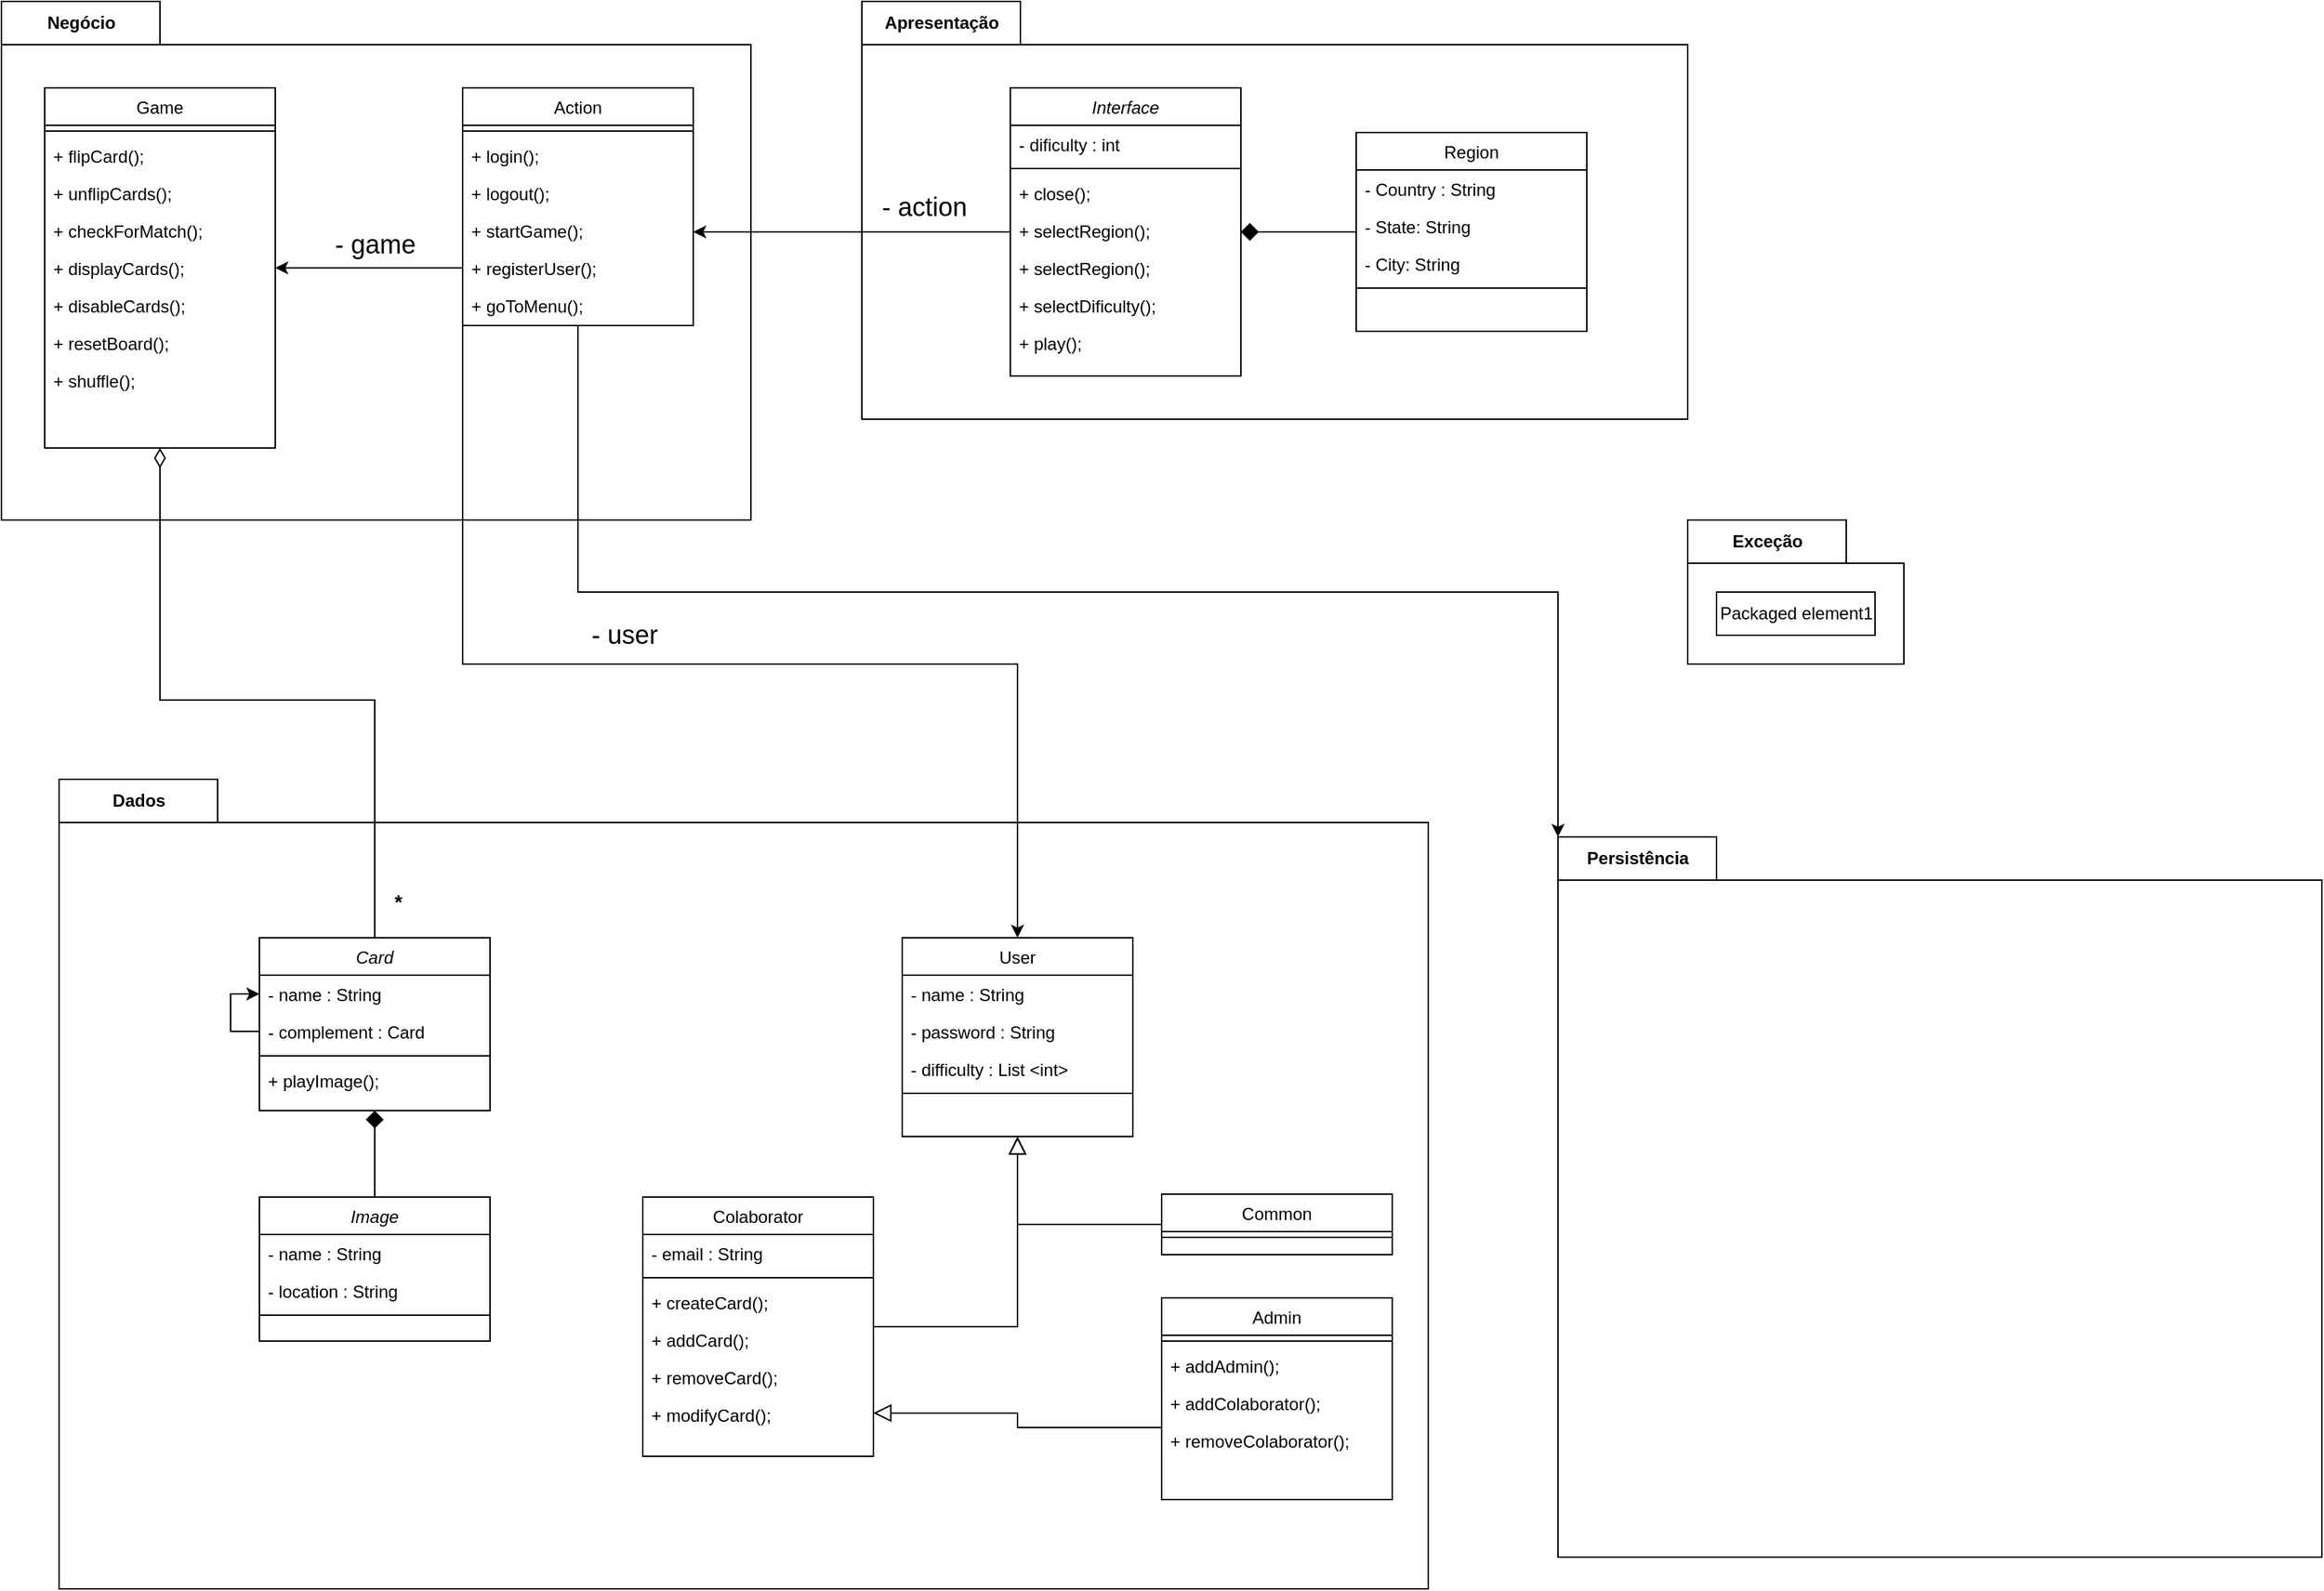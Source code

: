 <mxfile version="20.1.1" type="github">
  <diagram id="C5RBs43oDa-KdzZeNtuy" name="Page-1">
    <mxGraphModel dx="1198" dy="758" grid="1" gridSize="10" guides="1" tooltips="1" connect="1" arrows="1" fold="1" page="1" pageScale="1" pageWidth="827" pageHeight="1169" math="0" shadow="0">
      <root>
        <mxCell id="WIyWlLk6GJQsqaUBKTNV-0" />
        <mxCell id="WIyWlLk6GJQsqaUBKTNV-1" parent="WIyWlLk6GJQsqaUBKTNV-0" />
        <mxCell id="fE1shfOuvL8CjAbd44VH-1" value="Dados" style="shape=folder;fontStyle=1;tabWidth=110;tabHeight=30;tabPosition=left;html=1;boundedLbl=1;labelInHeader=1;container=1;collapsible=0;recursiveResize=0;" vertex="1" parent="WIyWlLk6GJQsqaUBKTNV-1">
          <mxGeometry x="80" y="560" width="950" height="562" as="geometry" />
        </mxCell>
        <mxCell id="lEsxtGKMERjpSD6ecHsr-9" style="edgeStyle=orthogonalEdgeStyle;rounded=0;orthogonalLoop=1;jettySize=auto;html=1;endArrow=block;endFill=0;endSize=10;" parent="fE1shfOuvL8CjAbd44VH-1" source="zkfFHV4jXpPFQw0GAbJ--6" target="lEsxtGKMERjpSD6ecHsr-3" edge="1">
          <mxGeometry relative="1" as="geometry">
            <mxPoint x="665" y="250" as="targetPoint" />
          </mxGeometry>
        </mxCell>
        <mxCell id="zkfFHV4jXpPFQw0GAbJ--6" value="Colaborator" style="swimlane;fontStyle=0;align=center;verticalAlign=top;childLayout=stackLayout;horizontal=1;startSize=26;horizontalStack=0;resizeParent=1;resizeLast=0;collapsible=1;marginBottom=0;rounded=0;shadow=0;strokeWidth=1;" parent="fE1shfOuvL8CjAbd44VH-1" vertex="1">
          <mxGeometry x="405" y="290" width="160" height="180" as="geometry">
            <mxRectangle x="130" y="380" width="160" height="26" as="alternateBounds" />
          </mxGeometry>
        </mxCell>
        <mxCell id="zkfFHV4jXpPFQw0GAbJ--7" value="- email : String" style="text;align=left;verticalAlign=top;spacingLeft=4;spacingRight=4;overflow=hidden;rotatable=0;points=[[0,0.5],[1,0.5]];portConstraint=eastwest;" parent="zkfFHV4jXpPFQw0GAbJ--6" vertex="1">
          <mxGeometry y="26" width="160" height="26" as="geometry" />
        </mxCell>
        <mxCell id="zkfFHV4jXpPFQw0GAbJ--9" value="" style="line;html=1;strokeWidth=1;align=left;verticalAlign=middle;spacingTop=-1;spacingLeft=3;spacingRight=3;rotatable=0;labelPosition=right;points=[];portConstraint=eastwest;" parent="zkfFHV4jXpPFQw0GAbJ--6" vertex="1">
          <mxGeometry y="52" width="160" height="8" as="geometry" />
        </mxCell>
        <mxCell id="zkfFHV4jXpPFQw0GAbJ--10" value="+ createCard();" style="text;align=left;verticalAlign=top;spacingLeft=4;spacingRight=4;overflow=hidden;rotatable=0;points=[[0,0.5],[1,0.5]];portConstraint=eastwest;fontStyle=0" parent="zkfFHV4jXpPFQw0GAbJ--6" vertex="1">
          <mxGeometry y="60" width="160" height="26" as="geometry" />
        </mxCell>
        <mxCell id="lEsxtGKMERjpSD6ecHsr-11" value="+ addCard();" style="text;align=left;verticalAlign=top;spacingLeft=4;spacingRight=4;overflow=hidden;rotatable=0;points=[[0,0.5],[1,0.5]];portConstraint=eastwest;fontStyle=0" parent="zkfFHV4jXpPFQw0GAbJ--6" vertex="1">
          <mxGeometry y="86" width="160" height="26" as="geometry" />
        </mxCell>
        <mxCell id="lEsxtGKMERjpSD6ecHsr-12" value="+ removeCard();" style="text;align=left;verticalAlign=top;spacingLeft=4;spacingRight=4;overflow=hidden;rotatable=0;points=[[0,0.5],[1,0.5]];portConstraint=eastwest;fontStyle=0" parent="zkfFHV4jXpPFQw0GAbJ--6" vertex="1">
          <mxGeometry y="112" width="160" height="26" as="geometry" />
        </mxCell>
        <mxCell id="lEsxtGKMERjpSD6ecHsr-13" value="+ modifyCard();" style="text;align=left;verticalAlign=top;spacingLeft=4;spacingRight=4;overflow=hidden;rotatable=0;points=[[0,0.5],[1,0.5]];portConstraint=eastwest;fontStyle=0" parent="zkfFHV4jXpPFQw0GAbJ--6" vertex="1">
          <mxGeometry y="138" width="160" height="26" as="geometry" />
        </mxCell>
        <mxCell id="lEsxtGKMERjpSD6ecHsr-10" style="edgeStyle=orthogonalEdgeStyle;rounded=0;orthogonalLoop=1;jettySize=auto;html=1;endArrow=block;endFill=0;endSize=10;" parent="fE1shfOuvL8CjAbd44VH-1" source="Iorugwe1lFg4vuqkTPMZ-1" target="lEsxtGKMERjpSD6ecHsr-3" edge="1">
          <mxGeometry relative="1" as="geometry">
            <mxPoint x="665" y="250" as="targetPoint" />
          </mxGeometry>
        </mxCell>
        <mxCell id="Iorugwe1lFg4vuqkTPMZ-1" value="Common" style="swimlane;fontStyle=0;align=center;verticalAlign=top;childLayout=stackLayout;horizontal=1;startSize=26;horizontalStack=0;resizeParent=1;resizeLast=0;collapsible=1;marginBottom=0;rounded=0;shadow=0;strokeWidth=1;" parent="fE1shfOuvL8CjAbd44VH-1" vertex="1">
          <mxGeometry x="765" y="288" width="160" height="42" as="geometry">
            <mxRectangle x="130" y="380" width="160" height="26" as="alternateBounds" />
          </mxGeometry>
        </mxCell>
        <mxCell id="Iorugwe1lFg4vuqkTPMZ-4" value="" style="line;html=1;strokeWidth=1;align=left;verticalAlign=middle;spacingTop=-1;spacingLeft=3;spacingRight=3;rotatable=0;labelPosition=right;points=[];portConstraint=eastwest;" parent="Iorugwe1lFg4vuqkTPMZ-1" vertex="1">
          <mxGeometry y="26" width="160" height="8" as="geometry" />
        </mxCell>
        <mxCell id="lEsxtGKMERjpSD6ecHsr-3" value="User" style="swimlane;fontStyle=0;align=center;verticalAlign=top;childLayout=stackLayout;horizontal=1;startSize=26;horizontalStack=0;resizeParent=1;resizeLast=0;collapsible=1;marginBottom=0;rounded=0;shadow=0;strokeWidth=1;" parent="fE1shfOuvL8CjAbd44VH-1" vertex="1">
          <mxGeometry x="585" y="110" width="160" height="138" as="geometry">
            <mxRectangle x="130" y="380" width="160" height="26" as="alternateBounds" />
          </mxGeometry>
        </mxCell>
        <mxCell id="lEsxtGKMERjpSD6ecHsr-4" value="- name : String" style="text;align=left;verticalAlign=top;spacingLeft=4;spacingRight=4;overflow=hidden;rotatable=0;points=[[0,0.5],[1,0.5]];portConstraint=eastwest;" parent="lEsxtGKMERjpSD6ecHsr-3" vertex="1">
          <mxGeometry y="26" width="160" height="26" as="geometry" />
        </mxCell>
        <mxCell id="lEsxtGKMERjpSD6ecHsr-5" value="- password : String" style="text;align=left;verticalAlign=top;spacingLeft=4;spacingRight=4;overflow=hidden;rotatable=0;points=[[0,0.5],[1,0.5]];portConstraint=eastwest;rounded=0;shadow=0;html=0;" parent="lEsxtGKMERjpSD6ecHsr-3" vertex="1">
          <mxGeometry y="52" width="160" height="26" as="geometry" />
        </mxCell>
        <mxCell id="fE1shfOuvL8CjAbd44VH-29" value="- difficulty : List &lt;int&gt;" style="text;align=left;verticalAlign=top;spacingLeft=4;spacingRight=4;overflow=hidden;rotatable=0;points=[[0,0.5],[1,0.5]];portConstraint=eastwest;rounded=0;shadow=0;html=0;" vertex="1" parent="lEsxtGKMERjpSD6ecHsr-3">
          <mxGeometry y="78" width="160" height="26" as="geometry" />
        </mxCell>
        <mxCell id="lEsxtGKMERjpSD6ecHsr-6" value="" style="line;html=1;strokeWidth=1;align=left;verticalAlign=middle;spacingTop=-1;spacingLeft=3;spacingRight=3;rotatable=0;labelPosition=right;points=[];portConstraint=eastwest;" parent="lEsxtGKMERjpSD6ecHsr-3" vertex="1">
          <mxGeometry y="104" width="160" height="8" as="geometry" />
        </mxCell>
        <mxCell id="lEsxtGKMERjpSD6ecHsr-54" style="edgeStyle=orthogonalEdgeStyle;rounded=0;orthogonalLoop=1;jettySize=auto;html=1;fontSize=14;endArrow=block;endFill=0;endSize=10;" parent="fE1shfOuvL8CjAbd44VH-1" source="lEsxtGKMERjpSD6ecHsr-47" target="zkfFHV4jXpPFQw0GAbJ--6" edge="1">
          <mxGeometry relative="1" as="geometry">
            <Array as="points">
              <mxPoint x="665" y="450" />
              <mxPoint x="665" y="440" />
            </Array>
          </mxGeometry>
        </mxCell>
        <mxCell id="lEsxtGKMERjpSD6ecHsr-47" value="Admin" style="swimlane;fontStyle=0;align=center;verticalAlign=top;childLayout=stackLayout;horizontal=1;startSize=26;horizontalStack=0;resizeParent=1;resizeLast=0;collapsible=1;marginBottom=0;rounded=0;shadow=0;strokeWidth=1;" parent="fE1shfOuvL8CjAbd44VH-1" vertex="1">
          <mxGeometry x="765" y="360" width="160" height="140" as="geometry">
            <mxRectangle x="130" y="380" width="160" height="26" as="alternateBounds" />
          </mxGeometry>
        </mxCell>
        <mxCell id="lEsxtGKMERjpSD6ecHsr-49" value="" style="line;html=1;strokeWidth=1;align=left;verticalAlign=middle;spacingTop=-1;spacingLeft=3;spacingRight=3;rotatable=0;labelPosition=right;points=[];portConstraint=eastwest;" parent="lEsxtGKMERjpSD6ecHsr-47" vertex="1">
          <mxGeometry y="26" width="160" height="8" as="geometry" />
        </mxCell>
        <mxCell id="lEsxtGKMERjpSD6ecHsr-50" value="+ addAdmin();" style="text;align=left;verticalAlign=top;spacingLeft=4;spacingRight=4;overflow=hidden;rotatable=0;points=[[0,0.5],[1,0.5]];portConstraint=eastwest;fontStyle=0" parent="lEsxtGKMERjpSD6ecHsr-47" vertex="1">
          <mxGeometry y="34" width="160" height="26" as="geometry" />
        </mxCell>
        <mxCell id="lEsxtGKMERjpSD6ecHsr-56" value="+ addColaborator();" style="text;align=left;verticalAlign=top;spacingLeft=4;spacingRight=4;overflow=hidden;rotatable=0;points=[[0,0.5],[1,0.5]];portConstraint=eastwest;fontStyle=0" parent="lEsxtGKMERjpSD6ecHsr-47" vertex="1">
          <mxGeometry y="60" width="160" height="26" as="geometry" />
        </mxCell>
        <mxCell id="lEsxtGKMERjpSD6ecHsr-55" value="+ removeColaborator();" style="text;align=left;verticalAlign=top;spacingLeft=4;spacingRight=4;overflow=hidden;rotatable=0;points=[[0,0.5],[1,0.5]];portConstraint=eastwest;fontStyle=0" parent="lEsxtGKMERjpSD6ecHsr-47" vertex="1">
          <mxGeometry y="86" width="160" height="26" as="geometry" />
        </mxCell>
        <mxCell id="zkfFHV4jXpPFQw0GAbJ--0" value="Card" style="swimlane;fontStyle=2;align=center;verticalAlign=top;childLayout=stackLayout;horizontal=1;startSize=26;horizontalStack=0;resizeParent=1;resizeLast=0;collapsible=1;marginBottom=0;rounded=0;shadow=0;strokeWidth=1;" parent="fE1shfOuvL8CjAbd44VH-1" vertex="1">
          <mxGeometry x="139" y="110" width="160" height="120" as="geometry">
            <mxRectangle x="230" y="140" width="160" height="26" as="alternateBounds" />
          </mxGeometry>
        </mxCell>
        <mxCell id="zkfFHV4jXpPFQw0GAbJ--1" value="- name : String" style="text;align=left;verticalAlign=top;spacingLeft=4;spacingRight=4;overflow=hidden;rotatable=0;points=[[0,0.5],[1,0.5]];portConstraint=eastwest;" parent="zkfFHV4jXpPFQw0GAbJ--0" vertex="1">
          <mxGeometry y="26" width="160" height="26" as="geometry" />
        </mxCell>
        <mxCell id="Iorugwe1lFg4vuqkTPMZ-9" style="edgeStyle=orthogonalEdgeStyle;rounded=0;orthogonalLoop=1;jettySize=auto;html=1;entryX=0;entryY=0.5;entryDx=0;entryDy=0;" parent="zkfFHV4jXpPFQw0GAbJ--0" source="zkfFHV4jXpPFQw0GAbJ--3" target="zkfFHV4jXpPFQw0GAbJ--1" edge="1">
          <mxGeometry relative="1" as="geometry" />
        </mxCell>
        <mxCell id="zkfFHV4jXpPFQw0GAbJ--3" value="- complement : Card" style="text;align=left;verticalAlign=top;spacingLeft=4;spacingRight=4;overflow=hidden;rotatable=0;points=[[0,0.5],[1,0.5]];portConstraint=eastwest;rounded=0;shadow=0;html=0;" parent="zkfFHV4jXpPFQw0GAbJ--0" vertex="1">
          <mxGeometry y="52" width="160" height="26" as="geometry" />
        </mxCell>
        <mxCell id="zkfFHV4jXpPFQw0GAbJ--4" value="" style="line;html=1;strokeWidth=1;align=left;verticalAlign=middle;spacingTop=-1;spacingLeft=3;spacingRight=3;rotatable=0;labelPosition=right;points=[];portConstraint=eastwest;" parent="zkfFHV4jXpPFQw0GAbJ--0" vertex="1">
          <mxGeometry y="78" width="160" height="8" as="geometry" />
        </mxCell>
        <mxCell id="Iorugwe1lFg4vuqkTPMZ-10" value="+ playImage();" style="text;align=left;verticalAlign=top;spacingLeft=4;spacingRight=4;overflow=hidden;rotatable=0;points=[[0,0.5],[1,0.5]];portConstraint=eastwest;rounded=0;shadow=0;html=0;" parent="zkfFHV4jXpPFQw0GAbJ--0" vertex="1">
          <mxGeometry y="86" width="160" height="26" as="geometry" />
        </mxCell>
        <mxCell id="lEsxtGKMERjpSD6ecHsr-15" value="&lt;font style=&quot;font-size: 14px;&quot;&gt;&lt;b&gt;*&lt;/b&gt;&lt;/font&gt;" style="text;html=1;align=center;verticalAlign=middle;resizable=0;points=[];autosize=1;strokeColor=none;fillColor=none;fontStyle=1" parent="fE1shfOuvL8CjAbd44VH-1" vertex="1">
          <mxGeometry x="220" y="70" width="30" height="30" as="geometry" />
        </mxCell>
        <mxCell id="lEsxtGKMERjpSD6ecHsr-23" style="edgeStyle=orthogonalEdgeStyle;rounded=0;orthogonalLoop=1;jettySize=auto;html=1;fontSize=14;endArrow=diamond;endFill=1;endSize=10;" parent="fE1shfOuvL8CjAbd44VH-1" source="lEsxtGKMERjpSD6ecHsr-16" target="zkfFHV4jXpPFQw0GAbJ--0" edge="1">
          <mxGeometry relative="1" as="geometry" />
        </mxCell>
        <mxCell id="lEsxtGKMERjpSD6ecHsr-16" value="Image" style="swimlane;fontStyle=2;align=center;verticalAlign=top;childLayout=stackLayout;horizontal=1;startSize=26;horizontalStack=0;resizeParent=1;resizeLast=0;collapsible=1;marginBottom=0;rounded=0;shadow=0;strokeWidth=1;" parent="fE1shfOuvL8CjAbd44VH-1" vertex="1">
          <mxGeometry x="139" y="290" width="160" height="100" as="geometry">
            <mxRectangle x="230" y="140" width="160" height="26" as="alternateBounds" />
          </mxGeometry>
        </mxCell>
        <mxCell id="lEsxtGKMERjpSD6ecHsr-17" value="- name : String" style="text;align=left;verticalAlign=top;spacingLeft=4;spacingRight=4;overflow=hidden;rotatable=0;points=[[0,0.5],[1,0.5]];portConstraint=eastwest;" parent="lEsxtGKMERjpSD6ecHsr-16" vertex="1">
          <mxGeometry y="26" width="160" height="26" as="geometry" />
        </mxCell>
        <mxCell id="lEsxtGKMERjpSD6ecHsr-18" value="- location : String" style="text;align=left;verticalAlign=top;spacingLeft=4;spacingRight=4;overflow=hidden;rotatable=0;points=[[0,0.5],[1,0.5]];portConstraint=eastwest;rounded=0;shadow=0;html=0;" parent="lEsxtGKMERjpSD6ecHsr-16" vertex="1">
          <mxGeometry y="52" width="160" height="26" as="geometry" />
        </mxCell>
        <mxCell id="lEsxtGKMERjpSD6ecHsr-21" value="" style="line;html=1;strokeWidth=1;align=left;verticalAlign=middle;spacingTop=-1;spacingLeft=3;spacingRight=3;rotatable=0;labelPosition=right;points=[];portConstraint=eastwest;" parent="lEsxtGKMERjpSD6ecHsr-16" vertex="1">
          <mxGeometry y="78" width="160" height="8" as="geometry" />
        </mxCell>
        <mxCell id="fE1shfOuvL8CjAbd44VH-3" value="Negócio" style="shape=folder;fontStyle=1;tabWidth=110;tabHeight=30;tabPosition=left;html=1;boundedLbl=1;labelInHeader=1;container=1;collapsible=0;recursiveResize=0;" vertex="1" parent="WIyWlLk6GJQsqaUBKTNV-1">
          <mxGeometry x="40" y="20" width="520" height="360" as="geometry" />
        </mxCell>
        <mxCell id="zkfFHV4jXpPFQw0GAbJ--17" value="Game" style="swimlane;fontStyle=0;align=center;verticalAlign=top;childLayout=stackLayout;horizontal=1;startSize=26;horizontalStack=0;resizeParent=1;resizeLast=0;collapsible=1;marginBottom=0;rounded=0;shadow=0;strokeWidth=1;" parent="fE1shfOuvL8CjAbd44VH-3" vertex="1">
          <mxGeometry x="30" y="60" width="160" height="250" as="geometry">
            <mxRectangle x="550" y="140" width="160" height="26" as="alternateBounds" />
          </mxGeometry>
        </mxCell>
        <mxCell id="zkfFHV4jXpPFQw0GAbJ--23" value="" style="line;html=1;strokeWidth=1;align=left;verticalAlign=middle;spacingTop=-1;spacingLeft=3;spacingRight=3;rotatable=0;labelPosition=right;points=[];portConstraint=eastwest;" parent="zkfFHV4jXpPFQw0GAbJ--17" vertex="1">
          <mxGeometry y="26" width="160" height="8" as="geometry" />
        </mxCell>
        <mxCell id="zkfFHV4jXpPFQw0GAbJ--24" value="+ flipCard();" style="text;align=left;verticalAlign=top;spacingLeft=4;spacingRight=4;overflow=hidden;rotatable=0;points=[[0,0.5],[1,0.5]];portConstraint=eastwest;" parent="zkfFHV4jXpPFQw0GAbJ--17" vertex="1">
          <mxGeometry y="34" width="160" height="26" as="geometry" />
        </mxCell>
        <mxCell id="lEsxtGKMERjpSD6ecHsr-0" value="+ unflipCards();" style="text;align=left;verticalAlign=top;spacingLeft=4;spacingRight=4;overflow=hidden;rotatable=0;points=[[0,0.5],[1,0.5]];portConstraint=eastwest;" parent="zkfFHV4jXpPFQw0GAbJ--17" vertex="1">
          <mxGeometry y="60" width="160" height="26" as="geometry" />
        </mxCell>
        <mxCell id="zkfFHV4jXpPFQw0GAbJ--25" value="+ checkForMatch();" style="text;align=left;verticalAlign=top;spacingLeft=4;spacingRight=4;overflow=hidden;rotatable=0;points=[[0,0.5],[1,0.5]];portConstraint=eastwest;" parent="zkfFHV4jXpPFQw0GAbJ--17" vertex="1">
          <mxGeometry y="86" width="160" height="26" as="geometry" />
        </mxCell>
        <mxCell id="Iorugwe1lFg4vuqkTPMZ-11" value="+ displayCards();" style="text;align=left;verticalAlign=top;spacingLeft=4;spacingRight=4;overflow=hidden;rotatable=0;points=[[0,0.5],[1,0.5]];portConstraint=eastwest;" parent="zkfFHV4jXpPFQw0GAbJ--17" vertex="1">
          <mxGeometry y="112" width="160" height="26" as="geometry" />
        </mxCell>
        <mxCell id="Iorugwe1lFg4vuqkTPMZ-12" value="+ disableCards();" style="text;align=left;verticalAlign=top;spacingLeft=4;spacingRight=4;overflow=hidden;rotatable=0;points=[[0,0.5],[1,0.5]];portConstraint=eastwest;" parent="zkfFHV4jXpPFQw0GAbJ--17" vertex="1">
          <mxGeometry y="138" width="160" height="26" as="geometry" />
        </mxCell>
        <mxCell id="lEsxtGKMERjpSD6ecHsr-2" value="+ resetBoard();" style="text;align=left;verticalAlign=top;spacingLeft=4;spacingRight=4;overflow=hidden;rotatable=0;points=[[0,0.5],[1,0.5]];portConstraint=eastwest;" parent="zkfFHV4jXpPFQw0GAbJ--17" vertex="1">
          <mxGeometry y="164" width="160" height="26" as="geometry" />
        </mxCell>
        <mxCell id="lEsxtGKMERjpSD6ecHsr-1" value="+ shuffle();" style="text;align=left;verticalAlign=top;spacingLeft=4;spacingRight=4;overflow=hidden;rotatable=0;points=[[0,0.5],[1,0.5]];portConstraint=eastwest;" parent="zkfFHV4jXpPFQw0GAbJ--17" vertex="1">
          <mxGeometry y="190" width="160" height="26" as="geometry" />
        </mxCell>
        <mxCell id="fE1shfOuvL8CjAbd44VH-26" style="edgeStyle=orthogonalEdgeStyle;rounded=0;orthogonalLoop=1;jettySize=auto;html=1;" edge="1" parent="fE1shfOuvL8CjAbd44VH-3" source="fE1shfOuvL8CjAbd44VH-12" target="zkfFHV4jXpPFQw0GAbJ--17">
          <mxGeometry relative="1" as="geometry">
            <Array as="points">
              <mxPoint x="230" y="185" />
              <mxPoint x="230" y="185" />
            </Array>
          </mxGeometry>
        </mxCell>
        <mxCell id="fE1shfOuvL8CjAbd44VH-33" value="- game" style="edgeLabel;html=1;align=center;verticalAlign=middle;resizable=0;points=[];fontSize=18;" vertex="1" connectable="0" parent="fE1shfOuvL8CjAbd44VH-26">
          <mxGeometry x="-0.671" y="-2" relative="1" as="geometry">
            <mxPoint x="-40" y="-14" as="offset" />
          </mxGeometry>
        </mxCell>
        <mxCell id="fE1shfOuvL8CjAbd44VH-12" value="Action" style="swimlane;fontStyle=0;align=center;verticalAlign=top;childLayout=stackLayout;horizontal=1;startSize=26;horizontalStack=0;resizeParent=1;resizeLast=0;collapsible=1;marginBottom=0;rounded=0;shadow=0;strokeWidth=1;" vertex="1" parent="fE1shfOuvL8CjAbd44VH-3">
          <mxGeometry x="320" y="60" width="160" height="165" as="geometry">
            <mxRectangle x="550" y="140" width="160" height="26" as="alternateBounds" />
          </mxGeometry>
        </mxCell>
        <mxCell id="fE1shfOuvL8CjAbd44VH-13" value="" style="line;html=1;strokeWidth=1;align=left;verticalAlign=middle;spacingTop=-1;spacingLeft=3;spacingRight=3;rotatable=0;labelPosition=right;points=[];portConstraint=eastwest;" vertex="1" parent="fE1shfOuvL8CjAbd44VH-12">
          <mxGeometry y="26" width="160" height="8" as="geometry" />
        </mxCell>
        <mxCell id="fE1shfOuvL8CjAbd44VH-14" value="+ login();" style="text;align=left;verticalAlign=top;spacingLeft=4;spacingRight=4;overflow=hidden;rotatable=0;points=[[0,0.5],[1,0.5]];portConstraint=eastwest;" vertex="1" parent="fE1shfOuvL8CjAbd44VH-12">
          <mxGeometry y="34" width="160" height="26" as="geometry" />
        </mxCell>
        <mxCell id="fE1shfOuvL8CjAbd44VH-15" value="+ logout();" style="text;align=left;verticalAlign=top;spacingLeft=4;spacingRight=4;overflow=hidden;rotatable=0;points=[[0,0.5],[1,0.5]];portConstraint=eastwest;" vertex="1" parent="fE1shfOuvL8CjAbd44VH-12">
          <mxGeometry y="60" width="160" height="26" as="geometry" />
        </mxCell>
        <mxCell id="fE1shfOuvL8CjAbd44VH-25" value="+ startGame();" style="text;align=left;verticalAlign=top;spacingLeft=4;spacingRight=4;overflow=hidden;rotatable=0;points=[[0,0.5],[1,0.5]];portConstraint=eastwest;" vertex="1" parent="fE1shfOuvL8CjAbd44VH-12">
          <mxGeometry y="86" width="160" height="26" as="geometry" />
        </mxCell>
        <mxCell id="fE1shfOuvL8CjAbd44VH-27" value="+ registerUser();" style="text;align=left;verticalAlign=top;spacingLeft=4;spacingRight=4;overflow=hidden;rotatable=0;points=[[0,0.5],[1,0.5]];portConstraint=eastwest;" vertex="1" parent="fE1shfOuvL8CjAbd44VH-12">
          <mxGeometry y="112" width="160" height="26" as="geometry" />
        </mxCell>
        <mxCell id="fE1shfOuvL8CjAbd44VH-28" value="+ goToMenu();" style="text;align=left;verticalAlign=top;spacingLeft=4;spacingRight=4;overflow=hidden;rotatable=0;points=[[0,0.5],[1,0.5]];portConstraint=eastwest;" vertex="1" parent="fE1shfOuvL8CjAbd44VH-12">
          <mxGeometry y="138" width="160" height="26" as="geometry" />
        </mxCell>
        <mxCell id="fE1shfOuvL8CjAbd44VH-5" value="Apresentação" style="shape=folder;fontStyle=1;tabWidth=110;tabHeight=30;tabPosition=left;html=1;boundedLbl=1;labelInHeader=1;container=1;collapsible=0;recursiveResize=0;" vertex="1" parent="WIyWlLk6GJQsqaUBKTNV-1">
          <mxGeometry x="637" y="20" width="573" height="290" as="geometry" />
        </mxCell>
        <mxCell id="lEsxtGKMERjpSD6ecHsr-24" value="Interface" style="swimlane;fontStyle=2;align=center;verticalAlign=top;childLayout=stackLayout;horizontal=1;startSize=26;horizontalStack=0;resizeParent=1;resizeLast=0;collapsible=1;marginBottom=0;rounded=0;shadow=0;strokeWidth=1;" parent="fE1shfOuvL8CjAbd44VH-5" vertex="1">
          <mxGeometry x="103" y="60" width="160" height="200" as="geometry">
            <mxRectangle x="550" y="140" width="160" height="26" as="alternateBounds" />
          </mxGeometry>
        </mxCell>
        <mxCell id="lEsxtGKMERjpSD6ecHsr-25" value="- dificulty : int" style="text;align=left;verticalAlign=top;spacingLeft=4;spacingRight=4;overflow=hidden;rotatable=0;points=[[0,0.5],[1,0.5]];portConstraint=eastwest;" parent="lEsxtGKMERjpSD6ecHsr-24" vertex="1">
          <mxGeometry y="26" width="160" height="26" as="geometry" />
        </mxCell>
        <mxCell id="lEsxtGKMERjpSD6ecHsr-26" value="" style="line;html=1;strokeWidth=1;align=left;verticalAlign=middle;spacingTop=-1;spacingLeft=3;spacingRight=3;rotatable=0;labelPosition=right;points=[];portConstraint=eastwest;" parent="lEsxtGKMERjpSD6ecHsr-24" vertex="1">
          <mxGeometry y="52" width="160" height="8" as="geometry" />
        </mxCell>
        <mxCell id="lEsxtGKMERjpSD6ecHsr-27" value="+ close();" style="text;align=left;verticalAlign=top;spacingLeft=4;spacingRight=4;overflow=hidden;rotatable=0;points=[[0,0.5],[1,0.5]];portConstraint=eastwest;" parent="lEsxtGKMERjpSD6ecHsr-24" vertex="1">
          <mxGeometry y="60" width="160" height="26" as="geometry" />
        </mxCell>
        <mxCell id="lEsxtGKMERjpSD6ecHsr-34" value="+ selectRegion();" style="text;align=left;verticalAlign=top;spacingLeft=4;spacingRight=4;overflow=hidden;rotatable=0;points=[[0,0.5],[1,0.5]];portConstraint=eastwest;" parent="lEsxtGKMERjpSD6ecHsr-24" vertex="1">
          <mxGeometry y="86" width="160" height="26" as="geometry" />
        </mxCell>
        <mxCell id="lEsxtGKMERjpSD6ecHsr-35" value="+ selectRegion();" style="text;align=left;verticalAlign=top;spacingLeft=4;spacingRight=4;overflow=hidden;rotatable=0;points=[[0,0.5],[1,0.5]];portConstraint=eastwest;" parent="lEsxtGKMERjpSD6ecHsr-24" vertex="1">
          <mxGeometry y="112" width="160" height="26" as="geometry" />
        </mxCell>
        <mxCell id="lEsxtGKMERjpSD6ecHsr-36" value="+ selectDificulty();" style="text;align=left;verticalAlign=top;spacingLeft=4;spacingRight=4;overflow=hidden;rotatable=0;points=[[0,0.5],[1,0.5]];portConstraint=eastwest;" parent="lEsxtGKMERjpSD6ecHsr-24" vertex="1">
          <mxGeometry y="138" width="160" height="26" as="geometry" />
        </mxCell>
        <mxCell id="lEsxtGKMERjpSD6ecHsr-38" value="+ play();" style="text;align=left;verticalAlign=top;spacingLeft=4;spacingRight=4;overflow=hidden;rotatable=0;points=[[0,0.5],[1,0.5]];portConstraint=eastwest;" parent="lEsxtGKMERjpSD6ecHsr-24" vertex="1">
          <mxGeometry y="164" width="160" height="26" as="geometry" />
        </mxCell>
        <mxCell id="lEsxtGKMERjpSD6ecHsr-46" style="edgeStyle=orthogonalEdgeStyle;rounded=0;orthogonalLoop=1;jettySize=auto;html=1;fontSize=14;endArrow=diamond;endFill=1;endSize=10;" parent="fE1shfOuvL8CjAbd44VH-5" source="lEsxtGKMERjpSD6ecHsr-39" target="lEsxtGKMERjpSD6ecHsr-24" edge="1">
          <mxGeometry relative="1" as="geometry" />
        </mxCell>
        <mxCell id="lEsxtGKMERjpSD6ecHsr-39" value="Region" style="swimlane;fontStyle=0;align=center;verticalAlign=top;childLayout=stackLayout;horizontal=1;startSize=26;horizontalStack=0;resizeParent=1;resizeLast=0;collapsible=1;marginBottom=0;rounded=0;shadow=0;strokeWidth=1;" parent="fE1shfOuvL8CjAbd44VH-5" vertex="1">
          <mxGeometry x="343" y="91" width="160" height="138" as="geometry">
            <mxRectangle x="230" y="140" width="160" height="26" as="alternateBounds" />
          </mxGeometry>
        </mxCell>
        <mxCell id="lEsxtGKMERjpSD6ecHsr-40" value="- Country : String" style="text;align=left;verticalAlign=top;spacingLeft=4;spacingRight=4;overflow=hidden;rotatable=0;points=[[0,0.5],[1,0.5]];portConstraint=eastwest;" parent="lEsxtGKMERjpSD6ecHsr-39" vertex="1">
          <mxGeometry y="26" width="160" height="26" as="geometry" />
        </mxCell>
        <mxCell id="lEsxtGKMERjpSD6ecHsr-42" value="- State: String" style="text;align=left;verticalAlign=top;spacingLeft=4;spacingRight=4;overflow=hidden;rotatable=0;points=[[0,0.5],[1,0.5]];portConstraint=eastwest;rounded=0;shadow=0;html=0;" parent="lEsxtGKMERjpSD6ecHsr-39" vertex="1">
          <mxGeometry y="52" width="160" height="26" as="geometry" />
        </mxCell>
        <mxCell id="lEsxtGKMERjpSD6ecHsr-45" value="- City: String" style="text;align=left;verticalAlign=top;spacingLeft=4;spacingRight=4;overflow=hidden;rotatable=0;points=[[0,0.5],[1,0.5]];portConstraint=eastwest;rounded=0;shadow=0;html=0;" parent="lEsxtGKMERjpSD6ecHsr-39" vertex="1">
          <mxGeometry y="78" width="160" height="26" as="geometry" />
        </mxCell>
        <mxCell id="lEsxtGKMERjpSD6ecHsr-43" value="" style="line;html=1;strokeWidth=1;align=left;verticalAlign=middle;spacingTop=-1;spacingLeft=3;spacingRight=3;rotatable=0;labelPosition=right;points=[];portConstraint=eastwest;" parent="lEsxtGKMERjpSD6ecHsr-39" vertex="1">
          <mxGeometry y="104" width="160" height="8" as="geometry" />
        </mxCell>
        <mxCell id="fE1shfOuvL8CjAbd44VH-7" value="Persistência" style="shape=folder;fontStyle=1;tabWidth=110;tabHeight=30;tabPosition=left;html=1;boundedLbl=1;labelInHeader=1;container=1;collapsible=0;recursiveResize=0;" vertex="1" parent="WIyWlLk6GJQsqaUBKTNV-1">
          <mxGeometry x="1120" y="600" width="530" height="500" as="geometry" />
        </mxCell>
        <mxCell id="fE1shfOuvL8CjAbd44VH-9" value="Exceção" style="shape=folder;fontStyle=1;tabWidth=110;tabHeight=30;tabPosition=left;html=1;boundedLbl=1;labelInHeader=1;container=1;collapsible=0;recursiveResize=0;" vertex="1" parent="WIyWlLk6GJQsqaUBKTNV-1">
          <mxGeometry x="1210" y="380" width="150" height="100" as="geometry" />
        </mxCell>
        <mxCell id="fE1shfOuvL8CjAbd44VH-10" value="Packaged element1" style="html=1;" vertex="1" parent="fE1shfOuvL8CjAbd44VH-9">
          <mxGeometry width="110" height="30" relative="1" as="geometry">
            <mxPoint x="20" y="50" as="offset" />
          </mxGeometry>
        </mxCell>
        <mxCell id="lEsxtGKMERjpSD6ecHsr-14" style="edgeStyle=orthogonalEdgeStyle;rounded=0;orthogonalLoop=1;jettySize=auto;html=1;endArrow=diamondThin;endFill=0;endSize=11;" parent="WIyWlLk6GJQsqaUBKTNV-1" target="zkfFHV4jXpPFQw0GAbJ--17" edge="1" source="zkfFHV4jXpPFQw0GAbJ--0">
          <mxGeometry relative="1" as="geometry">
            <mxPoint x="200" y="105.034" as="sourcePoint" />
          </mxGeometry>
        </mxCell>
        <mxCell id="fE1shfOuvL8CjAbd44VH-24" style="edgeStyle=orthogonalEdgeStyle;rounded=0;orthogonalLoop=1;jettySize=auto;html=1;" edge="1" parent="WIyWlLk6GJQsqaUBKTNV-1" source="fE1shfOuvL8CjAbd44VH-12" target="lEsxtGKMERjpSD6ecHsr-3">
          <mxGeometry relative="1" as="geometry">
            <Array as="points">
              <mxPoint x="360" y="480" />
              <mxPoint x="745" y="480" />
            </Array>
          </mxGeometry>
        </mxCell>
        <mxCell id="fE1shfOuvL8CjAbd44VH-32" value="&lt;font style=&quot;font-size: 18px;&quot;&gt;- user&lt;br&gt;&lt;/font&gt;" style="edgeLabel;html=1;align=center;verticalAlign=middle;resizable=0;points=[];" vertex="1" connectable="0" parent="fE1shfOuvL8CjAbd44VH-24">
          <mxGeometry x="-0.144" y="1" relative="1" as="geometry">
            <mxPoint y="-19" as="offset" />
          </mxGeometry>
        </mxCell>
        <mxCell id="fE1shfOuvL8CjAbd44VH-30" style="edgeStyle=orthogonalEdgeStyle;rounded=0;orthogonalLoop=1;jettySize=auto;html=1;" edge="1" parent="WIyWlLk6GJQsqaUBKTNV-1" source="lEsxtGKMERjpSD6ecHsr-24" target="fE1shfOuvL8CjAbd44VH-12">
          <mxGeometry relative="1" as="geometry">
            <Array as="points">
              <mxPoint x="520" y="180" />
              <mxPoint x="520" y="180" />
            </Array>
          </mxGeometry>
        </mxCell>
        <mxCell id="fE1shfOuvL8CjAbd44VH-34" value="- action" style="edgeLabel;html=1;align=center;verticalAlign=middle;resizable=0;points=[];fontSize=18;" vertex="1" connectable="0" parent="fE1shfOuvL8CjAbd44VH-30">
          <mxGeometry x="0.352" y="-3" relative="1" as="geometry">
            <mxPoint x="88" y="-14" as="offset" />
          </mxGeometry>
        </mxCell>
        <mxCell id="fE1shfOuvL8CjAbd44VH-35" style="edgeStyle=orthogonalEdgeStyle;rounded=0;orthogonalLoop=1;jettySize=auto;html=1;fontSize=18;entryX=0;entryY=0;entryDx=0;entryDy=0;entryPerimeter=0;" edge="1" parent="WIyWlLk6GJQsqaUBKTNV-1" source="fE1shfOuvL8CjAbd44VH-12" target="fE1shfOuvL8CjAbd44VH-7">
          <mxGeometry relative="1" as="geometry">
            <mxPoint x="1160" y="590" as="targetPoint" />
            <Array as="points">
              <mxPoint x="440" y="430" />
              <mxPoint x="1120" y="430" />
            </Array>
          </mxGeometry>
        </mxCell>
      </root>
    </mxGraphModel>
  </diagram>
</mxfile>
